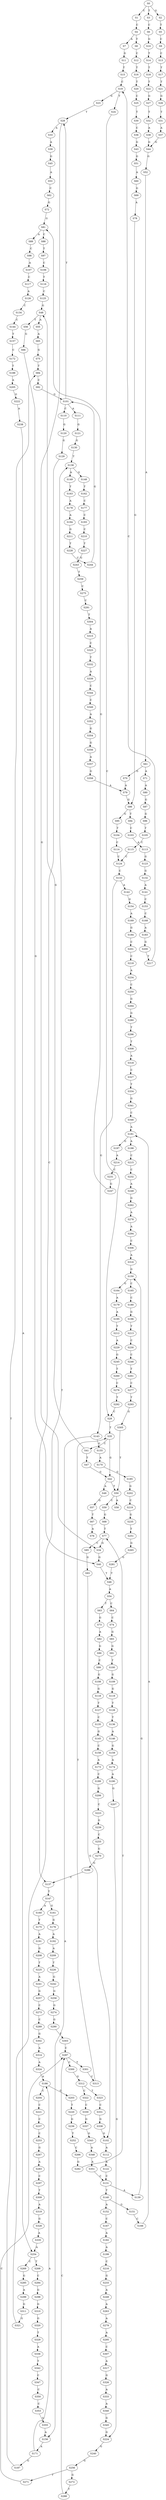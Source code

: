 strict digraph  {
	S0 -> S1 [ label = C ];
	S0 -> S2 [ label = G ];
	S0 -> S3 [ label = T ];
	S1 -> S4 [ label = C ];
	S2 -> S5 [ label = T ];
	S3 -> S6 [ label = C ];
	S4 -> S7 [ label = A ];
	S4 -> S8 [ label = T ];
	S5 -> S9 [ label = C ];
	S6 -> S10 [ label = G ];
	S7 -> S11 [ label = G ];
	S8 -> S12 [ label = C ];
	S9 -> S13 [ label = C ];
	S10 -> S14 [ label = T ];
	S11 -> S15 [ label = T ];
	S12 -> S16 [ label = T ];
	S13 -> S17 [ label = T ];
	S14 -> S18 [ label = T ];
	S15 -> S19 [ label = C ];
	S16 -> S20 [ label = T ];
	S17 -> S21 [ label = T ];
	S18 -> S22 [ label = T ];
	S19 -> S23 [ label = G ];
	S19 -> S24 [ label = T ];
	S20 -> S25 [ label = C ];
	S21 -> S26 [ label = G ];
	S22 -> S27 [ label = G ];
	S23 -> S28 [ label = T ];
	S24 -> S29 [ label = C ];
	S25 -> S30 [ label = T ];
	S26 -> S31 [ label = T ];
	S27 -> S32 [ label = T ];
	S28 -> S33 [ label = A ];
	S28 -> S34 [ label = G ];
	S29 -> S35 [ label = T ];
	S30 -> S36 [ label = C ];
	S31 -> S37 [ label = A ];
	S32 -> S38 [ label = A ];
	S33 -> S39 [ label = A ];
	S34 -> S40 [ label = G ];
	S35 -> S41 [ label = C ];
	S35 -> S42 [ label = G ];
	S36 -> S43 [ label = G ];
	S37 -> S44 [ label = G ];
	S38 -> S44 [ label = G ];
	S39 -> S45 [ label = G ];
	S40 -> S46 [ label = T ];
	S41 -> S47 [ label = T ];
	S41 -> S48 [ label = G ];
	S42 -> S49 [ label = A ];
	S42 -> S50 [ label = T ];
	S43 -> S51 [ label = G ];
	S44 -> S52 [ label = G ];
	S45 -> S53 [ label = A ];
	S46 -> S54 [ label = A ];
	S47 -> S42 [ label = G ];
	S48 -> S55 [ label = A ];
	S48 -> S56 [ label = T ];
	S49 -> S57 [ label = G ];
	S50 -> S58 [ label = A ];
	S50 -> S59 [ label = C ];
	S51 -> S60 [ label = A ];
	S52 -> S61 [ label = A ];
	S53 -> S62 [ label = C ];
	S54 -> S63 [ label = T ];
	S54 -> S64 [ label = C ];
	S55 -> S65 [ label = A ];
	S56 -> S66 [ label = G ];
	S57 -> S67 [ label = T ];
	S59 -> S68 [ label = G ];
	S60 -> S69 [ label = G ];
	S61 -> S70 [ label = G ];
	S61 -> S71 [ label = A ];
	S62 -> S72 [ label = G ];
	S63 -> S73 [ label = G ];
	S64 -> S74 [ label = C ];
	S65 -> S75 [ label = G ];
	S66 -> S40 [ label = G ];
	S67 -> S76 [ label = A ];
	S68 -> S77 [ label = T ];
	S69 -> S78 [ label = A ];
	S70 -> S79 [ label = A ];
	S71 -> S80 [ label = A ];
	S72 -> S81 [ label = G ];
	S73 -> S82 [ label = A ];
	S74 -> S83 [ label = G ];
	S75 -> S84 [ label = T ];
	S77 -> S85 [ label = C ];
	S77 -> S34 [ label = G ];
	S78 -> S86 [ label = G ];
	S79 -> S86 [ label = G ];
	S80 -> S87 [ label = G ];
	S81 -> S88 [ label = C ];
	S81 -> S89 [ label = A ];
	S82 -> S90 [ label = G ];
	S83 -> S91 [ label = G ];
	S84 -> S92 [ label = C ];
	S85 -> S93 [ label = G ];
	S86 -> S94 [ label = T ];
	S86 -> S95 [ label = G ];
	S87 -> S96 [ label = G ];
	S88 -> S97 [ label = T ];
	S89 -> S98 [ label = C ];
	S90 -> S99 [ label = C ];
	S91 -> S100 [ label = T ];
	S92 -> S101 [ label = G ];
	S93 -> S102 [ label = G ];
	S94 -> S103 [ label = C ];
	S95 -> S104 [ label = T ];
	S96 -> S105 [ label = T ];
	S97 -> S106 [ label = C ];
	S98 -> S107 [ label = A ];
	S99 -> S108 [ label = G ];
	S100 -> S109 [ label = G ];
	S101 -> S110 [ label = C ];
	S101 -> S28 [ label = T ];
	S101 -> S111 [ label = A ];
	S102 -> S112 [ label = A ];
	S103 -> S113 [ label = A ];
	S104 -> S114 [ label = C ];
	S105 -> S115 [ label = C ];
	S106 -> S116 [ label = T ];
	S107 -> S117 [ label = C ];
	S108 -> S118 [ label = G ];
	S109 -> S119 [ label = G ];
	S110 -> S120 [ label = G ];
	S111 -> S121 [ label = G ];
	S112 -> S122 [ label = A ];
	S113 -> S123 [ label = G ];
	S114 -> S124 [ label = C ];
	S115 -> S124 [ label = C ];
	S116 -> S125 [ label = C ];
	S117 -> S126 [ label = A ];
	S118 -> S127 [ label = T ];
	S119 -> S128 [ label = T ];
	S120 -> S129 [ label = G ];
	S121 -> S130 [ label = G ];
	S122 -> S131 [ label = C ];
	S123 -> S132 [ label = G ];
	S124 -> S133 [ label = C ];
	S125 -> S48 [ label = G ];
	S126 -> S134 [ label = C ];
	S127 -> S135 [ label = C ];
	S128 -> S136 [ label = T ];
	S129 -> S137 [ label = C ];
	S130 -> S138 [ label = T ];
	S131 -> S139 [ label = A ];
	S131 -> S140 [ label = T ];
	S132 -> S141 [ label = A ];
	S133 -> S142 [ label = A ];
	S133 -> S143 [ label = G ];
	S134 -> S144 [ label = C ];
	S135 -> S145 [ label = G ];
	S136 -> S146 [ label = A ];
	S137 -> S147 [ label = T ];
	S138 -> S148 [ label = G ];
	S138 -> S149 [ label = A ];
	S139 -> S150 [ label = G ];
	S140 -> S151 [ label = G ];
	S140 -> S152 [ label = A ];
	S141 -> S153 [ label = C ];
	S142 -> S154 [ label = G ];
	S143 -> S155 [ label = G ];
	S143 -> S156 [ label = A ];
	S144 -> S157 [ label = T ];
	S145 -> S158 [ label = C ];
	S146 -> S159 [ label = G ];
	S147 -> S160 [ label = A ];
	S147 -> S161 [ label = G ];
	S148 -> S162 [ label = T ];
	S149 -> S163 [ label = T ];
	S150 -> S164 [ label = G ];
	S150 -> S165 [ label = C ];
	S151 -> S166 [ label = C ];
	S152 -> S167 [ label = C ];
	S153 -> S168 [ label = C ];
	S154 -> S169 [ label = A ];
	S155 -> S170 [ label = A ];
	S156 -> S171 [ label = A ];
	S157 -> S172 [ label = C ];
	S158 -> S173 [ label = A ];
	S159 -> S174 [ label = A ];
	S160 -> S175 [ label = T ];
	S161 -> S176 [ label = G ];
	S162 -> S177 [ label = C ];
	S163 -> S178 [ label = A ];
	S164 -> S179 [ label = A ];
	S165 -> S180 [ label = C ];
	S166 -> S181 [ label = A ];
	S167 -> S182 [ label = A ];
	S168 -> S183 [ label = A ];
	S169 -> S184 [ label = G ];
	S170 -> S185 [ label = G ];
	S171 -> S186 [ label = A ];
	S171 -> S187 [ label = G ];
	S172 -> S188 [ label = T ];
	S173 -> S189 [ label = C ];
	S174 -> S190 [ label = A ];
	S175 -> S191 [ label = A ];
	S176 -> S192 [ label = A ];
	S177 -> S193 [ label = C ];
	S178 -> S194 [ label = A ];
	S179 -> S195 [ label = A ];
	S180 -> S196 [ label = G ];
	S181 -> S197 [ label = G ];
	S181 -> S198 [ label = A ];
	S182 -> S199 [ label = A ];
	S183 -> S200 [ label = G ];
	S184 -> S201 [ label = C ];
	S185 -> S202 [ label = G ];
	S186 -> S203 [ label = G ];
	S186 -> S204 [ label = C ];
	S187 -> S84 [ label = T ];
	S188 -> S205 [ label = A ];
	S189 -> S206 [ label = G ];
	S190 -> S207 [ label = G ];
	S191 -> S208 [ label = G ];
	S192 -> S209 [ label = A ];
	S193 -> S210 [ label = C ];
	S194 -> S211 [ label = G ];
	S195 -> S212 [ label = T ];
	S196 -> S213 [ label = T ];
	S197 -> S214 [ label = A ];
	S198 -> S215 [ label = C ];
	S199 -> S216 [ label = C ];
	S200 -> S217 [ label = T ];
	S201 -> S218 [ label = C ];
	S202 -> S219 [ label = C ];
	S203 -> S220 [ label = T ];
	S204 -> S221 [ label = C ];
	S205 -> S222 [ label = G ];
	S206 -> S223 [ label = C ];
	S207 -> S224 [ label = G ];
	S208 -> S225 [ label = T ];
	S209 -> S226 [ label = T ];
	S210 -> S227 [ label = T ];
	S211 -> S228 [ label = T ];
	S212 -> S229 [ label = A ];
	S213 -> S230 [ label = C ];
	S214 -> S231 [ label = C ];
	S215 -> S232 [ label = C ];
	S216 -> S233 [ label = G ];
	S217 -> S19 [ label = C ];
	S218 -> S234 [ label = A ];
	S219 -> S235 [ label = G ];
	S220 -> S236 [ label = G ];
	S221 -> S237 [ label = C ];
	S222 -> S238 [ label = A ];
	S223 -> S239 [ label = G ];
	S224 -> S240 [ label = G ];
	S225 -> S241 [ label = A ];
	S226 -> S242 [ label = G ];
	S227 -> S243 [ label = G ];
	S228 -> S244 [ label = C ];
	S229 -> S245 [ label = G ];
	S230 -> S246 [ label = C ];
	S231 -> S247 [ label = G ];
	S232 -> S248 [ label = A ];
	S233 -> S249 [ label = A ];
	S234 -> S250 [ label = C ];
	S235 -> S251 [ label = T ];
	S236 -> S252 [ label = T ];
	S237 -> S253 [ label = C ];
	S238 -> S254 [ label = A ];
	S239 -> S255 [ label = C ];
	S240 -> S256 [ label = G ];
	S241 -> S257 [ label = G ];
	S242 -> S258 [ label = G ];
	S243 -> S259 [ label = T ];
	S244 -> S101 [ label = G ];
	S245 -> S260 [ label = T ];
	S246 -> S261 [ label = T ];
	S247 -> S81 [ label = G ];
	S248 -> S262 [ label = G ];
	S249 -> S263 [ label = A ];
	S250 -> S264 [ label = G ];
	S251 -> S265 [ label = G ];
	S252 -> S266 [ label = C ];
	S253 -> S267 [ label = G ];
	S254 -> S268 [ label = T ];
	S254 -> S269 [ label = C ];
	S255 -> S270 [ label = G ];
	S256 -> S271 [ label = T ];
	S256 -> S272 [ label = G ];
	S257 -> S273 [ label = C ];
	S258 -> S274 [ label = G ];
	S259 -> S275 [ label = C ];
	S260 -> S276 [ label = C ];
	S261 -> S277 [ label = C ];
	S262 -> S278 [ label = A ];
	S263 -> S279 [ label = A ];
	S264 -> S280 [ label = G ];
	S265 -> S281 [ label = G ];
	S266 -> S282 [ label = G ];
	S267 -> S283 [ label = A ];
	S268 -> S284 [ label = C ];
	S269 -> S285 [ label = G ];
	S270 -> S286 [ label = G ];
	S271 -> S287 [ label = C ];
	S272 -> S288 [ label = T ];
	S273 -> S289 [ label = C ];
	S274 -> S290 [ label = G ];
	S275 -> S291 [ label = C ];
	S276 -> S292 [ label = T ];
	S277 -> S293 [ label = T ];
	S278 -> S294 [ label = A ];
	S279 -> S295 [ label = A ];
	S280 -> S296 [ label = T ];
	S281 -> S46 [ label = T ];
	S282 -> S77 [ label = T ];
	S283 -> S297 [ label = C ];
	S284 -> S298 [ label = G ];
	S285 -> S299 [ label = A ];
	S286 -> S137 [ label = C ];
	S287 -> S300 [ label = C ];
	S287 -> S301 [ label = T ];
	S288 -> S287 [ label = C ];
	S289 -> S302 [ label = G ];
	S290 -> S303 [ label = T ];
	S291 -> S304 [ label = T ];
	S292 -> S29 [ label = C ];
	S293 -> S305 [ label = G ];
	S294 -> S306 [ label = C ];
	S295 -> S307 [ label = C ];
	S296 -> S308 [ label = T ];
	S297 -> S309 [ label = T ];
	S298 -> S310 [ label = G ];
	S299 -> S311 [ label = G ];
	S300 -> S312 [ label = G ];
	S301 -> S313 [ label = C ];
	S302 -> S314 [ label = A ];
	S303 -> S287 [ label = C ];
	S304 -> S315 [ label = A ];
	S305 -> S50 [ label = T ];
	S306 -> S316 [ label = A ];
	S307 -> S317 [ label = A ];
	S308 -> S318 [ label = A ];
	S309 -> S319 [ label = A ];
	S310 -> S320 [ label = G ];
	S311 -> S321 [ label = G ];
	S312 -> S322 [ label = C ];
	S312 -> S323 [ label = T ];
	S313 -> S35 [ label = T ];
	S314 -> S324 [ label = A ];
	S315 -> S325 [ label = C ];
	S316 -> S150 [ label = G ];
	S317 -> S326 [ label = G ];
	S318 -> S327 [ label = C ];
	S319 -> S328 [ label = G ];
	S320 -> S329 [ label = T ];
	S321 -> S138 [ label = T ];
	S322 -> S330 [ label = C ];
	S323 -> S331 [ label = C ];
	S324 -> S186 [ label = A ];
	S325 -> S332 [ label = T ];
	S326 -> S333 [ label = A ];
	S327 -> S334 [ label = T ];
	S328 -> S335 [ label = A ];
	S329 -> S336 [ label = A ];
	S330 -> S337 [ label = G ];
	S331 -> S338 [ label = G ];
	S332 -> S339 [ label = A ];
	S333 -> S340 [ label = A ];
	S334 -> S341 [ label = G ];
	S335 -> S254 [ label = A ];
	S336 -> S342 [ label = T ];
	S337 -> S343 [ label = G ];
	S338 -> S102 [ label = G ];
	S339 -> S344 [ label = C ];
	S340 -> S345 [ label = G ];
	S341 -> S346 [ label = C ];
	S342 -> S347 [ label = C ];
	S343 -> S348 [ label = A ];
	S344 -> S349 [ label = C ];
	S345 -> S224 [ label = G ];
	S346 -> S181 [ label = A ];
	S347 -> S350 [ label = C ];
	S348 -> S351 [ label = A ];
	S349 -> S352 [ label = A ];
	S350 -> S353 [ label = C ];
	S351 -> S131 [ label = C ];
	S352 -> S354 [ label = G ];
	S353 -> S355 [ label = G ];
	S354 -> S356 [ label = G ];
	S355 -> S156 [ label = A ];
	S356 -> S357 [ label = A ];
	S357 -> S358 [ label = G ];
	S358 -> S79 [ label = A ];
}
